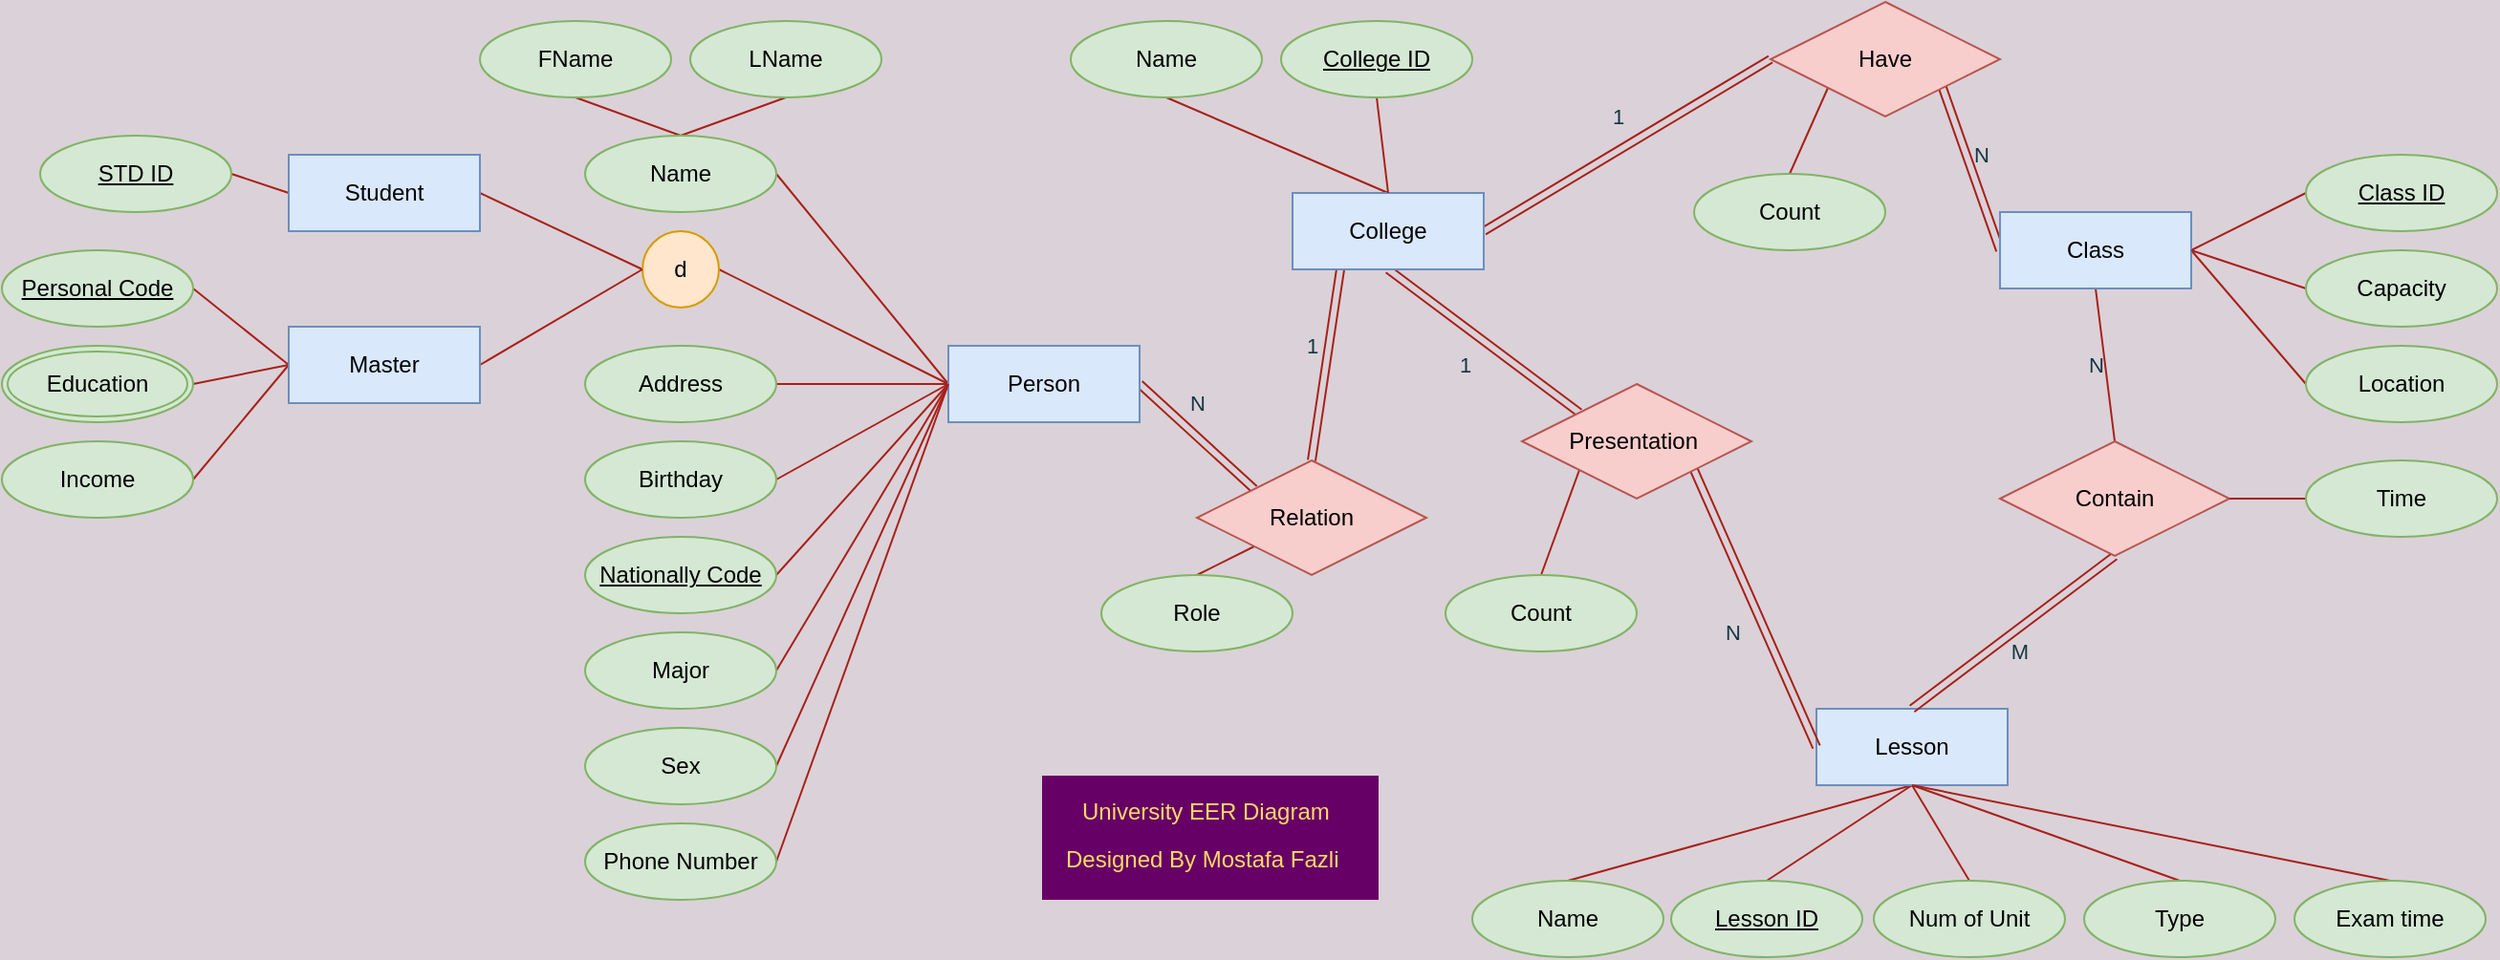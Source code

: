 <mxfile version="15.7.0" type="device"><diagram id="I3MzXULSjPt9uY02b-ZZ" name="Page-1"><mxGraphModel dx="1879" dy="1795" grid="1" gridSize="10" guides="1" tooltips="1" connect="1" arrows="1" fold="1" page="1" pageScale="1" pageWidth="827" pageHeight="1169" background="#DAD2D8" math="0" shadow="0"><root><mxCell id="0"/><mxCell id="1" parent="0"/><mxCell id="N5QyCOrdagogImImkg0M-12" style="rounded=0;orthogonalLoop=1;jettySize=auto;html=1;exitX=0;exitY=0.5;exitDx=0;exitDy=0;entryX=1;entryY=0.5;entryDx=0;entryDy=0;endArrow=none;endFill=0;strokeColor=#A8201A;fontColor=#143642;labelBackgroundColor=#DAD2D8;" parent="1" source="N5QyCOrdagogImImkg0M-1" target="N5QyCOrdagogImImkg0M-3" edge="1"><mxGeometry relative="1" as="geometry"/></mxCell><mxCell id="N5QyCOrdagogImImkg0M-13" style="edgeStyle=none;rounded=0;orthogonalLoop=1;jettySize=auto;html=1;exitX=0;exitY=0.5;exitDx=0;exitDy=0;entryX=1;entryY=0.5;entryDx=0;entryDy=0;endArrow=none;endFill=0;strokeColor=#A8201A;fontColor=#143642;labelBackgroundColor=#DAD2D8;" parent="1" source="N5QyCOrdagogImImkg0M-1" target="N5QyCOrdagogImImkg0M-6" edge="1"><mxGeometry relative="1" as="geometry"/></mxCell><mxCell id="N5QyCOrdagogImImkg0M-14" style="edgeStyle=none;rounded=0;orthogonalLoop=1;jettySize=auto;html=1;exitX=0;exitY=0.5;exitDx=0;exitDy=0;entryX=1;entryY=0.5;entryDx=0;entryDy=0;endArrow=none;endFill=0;strokeColor=#A8201A;fontColor=#143642;labelBackgroundColor=#DAD2D8;" parent="1" source="N5QyCOrdagogImImkg0M-1" target="N5QyCOrdagogImImkg0M-7" edge="1"><mxGeometry relative="1" as="geometry"/></mxCell><mxCell id="N5QyCOrdagogImImkg0M-15" style="edgeStyle=none;rounded=0;orthogonalLoop=1;jettySize=auto;html=1;exitX=0;exitY=0.5;exitDx=0;exitDy=0;entryX=1;entryY=0.5;entryDx=0;entryDy=0;endArrow=none;endFill=0;strokeColor=#A8201A;fontColor=#143642;labelBackgroundColor=#DAD2D8;" parent="1" source="N5QyCOrdagogImImkg0M-1" target="N5QyCOrdagogImImkg0M-8" edge="1"><mxGeometry relative="1" as="geometry"/></mxCell><mxCell id="N5QyCOrdagogImImkg0M-16" style="edgeStyle=none;rounded=0;orthogonalLoop=1;jettySize=auto;html=1;exitX=0;exitY=0.5;exitDx=0;exitDy=0;entryX=1;entryY=0.5;entryDx=0;entryDy=0;endArrow=none;endFill=0;strokeColor=#A8201A;fontColor=#143642;labelBackgroundColor=#DAD2D8;" parent="1" source="N5QyCOrdagogImImkg0M-1" target="N5QyCOrdagogImImkg0M-9" edge="1"><mxGeometry relative="1" as="geometry"/></mxCell><mxCell id="N5QyCOrdagogImImkg0M-18" style="edgeStyle=none;rounded=0;orthogonalLoop=1;jettySize=auto;html=1;exitX=0;exitY=0.5;exitDx=0;exitDy=0;entryX=1;entryY=0.5;entryDx=0;entryDy=0;endArrow=none;endFill=0;strokeColor=#A8201A;fontColor=#143642;labelBackgroundColor=#DAD2D8;" parent="1" source="N5QyCOrdagogImImkg0M-1" target="N5QyCOrdagogImImkg0M-10" edge="1"><mxGeometry relative="1" as="geometry"/></mxCell><mxCell id="N5QyCOrdagogImImkg0M-23" style="edgeStyle=none;rounded=0;orthogonalLoop=1;jettySize=auto;html=1;exitX=0;exitY=0.5;exitDx=0;exitDy=0;entryX=1;entryY=0.5;entryDx=0;entryDy=0;endArrow=none;endFill=0;strokeColor=#A8201A;fontColor=#143642;labelBackgroundColor=#DAD2D8;" parent="1" source="N5QyCOrdagogImImkg0M-1" target="N5QyCOrdagogImImkg0M-22" edge="1"><mxGeometry relative="1" as="geometry"/></mxCell><mxCell id="N5QyCOrdagogImImkg0M-62" value="N" style="edgeStyle=none;rounded=0;orthogonalLoop=1;jettySize=auto;html=1;exitX=1;exitY=0.5;exitDx=0;exitDy=0;entryX=0;entryY=0;entryDx=0;entryDy=0;endArrow=none;endFill=0;strokeColor=#A8201A;fontColor=#143642;shape=link;labelBackgroundColor=none;" parent="1" source="N5QyCOrdagogImImkg0M-1" target="N5QyCOrdagogImImkg0M-61" edge="1"><mxGeometry x="-0.291" y="13" relative="1" as="geometry"><mxPoint as="offset"/></mxGeometry></mxCell><mxCell id="N5QyCOrdagogImImkg0M-1" value="Person" style="whiteSpace=wrap;html=1;align=center;fillColor=#dae8fc;strokeColor=#6c8ebf;" parent="1" vertex="1"><mxGeometry x="140" y="120" width="100" height="40" as="geometry"/></mxCell><mxCell id="N5QyCOrdagogImImkg0M-41" value="N" style="edgeStyle=none;rounded=0;orthogonalLoop=1;jettySize=auto;html=1;exitX=0.5;exitY=1;exitDx=0;exitDy=0;entryX=0.5;entryY=0;entryDx=0;entryDy=0;endArrow=none;endFill=0;strokeColor=#A8201A;fontColor=#143642;labelBackgroundColor=none;" parent="1" source="N5QyCOrdagogImImkg0M-2" target="N5QyCOrdagogImImkg0M-40" edge="1"><mxGeometry x="-0.015" y="-5" relative="1" as="geometry"><mxPoint as="offset"/></mxGeometry></mxCell><mxCell id="N5QyCOrdagogImImkg0M-44" style="edgeStyle=none;rounded=0;orthogonalLoop=1;jettySize=auto;html=1;exitX=1;exitY=0.5;exitDx=0;exitDy=0;entryX=0;entryY=0.5;entryDx=0;entryDy=0;endArrow=none;endFill=0;strokeColor=#A8201A;fontColor=#143642;labelBackgroundColor=#DAD2D8;" parent="1" source="N5QyCOrdagogImImkg0M-2" target="N5QyCOrdagogImImkg0M-38" edge="1"><mxGeometry relative="1" as="geometry"/></mxCell><mxCell id="N5QyCOrdagogImImkg0M-70" style="rounded=1;sketch=0;orthogonalLoop=1;jettySize=auto;html=1;exitX=1;exitY=0.5;exitDx=0;exitDy=0;entryX=0;entryY=0.5;entryDx=0;entryDy=0;fontColor=#143642;strokeColor=#A8201A;fillColor=#FAE5C7;endArrow=none;endFill=0;labelBackgroundColor=#DAD2D8;" parent="1" source="N5QyCOrdagogImImkg0M-2" target="N5QyCOrdagogImImkg0M-69" edge="1"><mxGeometry relative="1" as="geometry"/></mxCell><mxCell id="N5QyCOrdagogImImkg0M-95" value="N" style="edgeStyle=none;shape=link;rounded=1;sketch=0;orthogonalLoop=1;jettySize=auto;html=1;exitX=0;exitY=0.5;exitDx=0;exitDy=0;entryX=1;entryY=1;entryDx=0;entryDy=0;fontColor=#143642;endArrow=none;endFill=0;strokeColor=#A8201A;fillColor=#FAE5C7;labelBackgroundColor=none;" parent="1" source="N5QyCOrdagogImImkg0M-2" target="N5QyCOrdagogImImkg0M-93" edge="1"><mxGeometry x="0.12" y="-7" relative="1" as="geometry"><mxPoint as="offset"/></mxGeometry></mxCell><mxCell id="N5QyCOrdagogImImkg0M-2" value="Class" style="whiteSpace=wrap;html=1;align=center;fillColor=#dae8fc;strokeColor=#6c8ebf;" parent="1" vertex="1"><mxGeometry x="690" y="50" width="100" height="40" as="geometry"/></mxCell><mxCell id="N5QyCOrdagogImImkg0M-20" style="edgeStyle=none;rounded=0;orthogonalLoop=1;jettySize=auto;html=1;exitX=0.5;exitY=0;exitDx=0;exitDy=0;entryX=0.5;entryY=1;entryDx=0;entryDy=0;endArrow=none;endFill=0;strokeColor=#A8201A;fontColor=#143642;labelBackgroundColor=#DAD2D8;" parent="1" source="N5QyCOrdagogImImkg0M-3" target="N5QyCOrdagogImImkg0M-4" edge="1"><mxGeometry relative="1" as="geometry"/></mxCell><mxCell id="N5QyCOrdagogImImkg0M-21" style="edgeStyle=none;rounded=0;orthogonalLoop=1;jettySize=auto;html=1;exitX=0.5;exitY=0;exitDx=0;exitDy=0;entryX=0.5;entryY=1;entryDx=0;entryDy=0;endArrow=none;endFill=0;strokeColor=#A8201A;fontColor=#143642;labelBackgroundColor=#DAD2D8;" parent="1" source="N5QyCOrdagogImImkg0M-3" target="N5QyCOrdagogImImkg0M-5" edge="1"><mxGeometry relative="1" as="geometry"/></mxCell><mxCell id="N5QyCOrdagogImImkg0M-3" value="Name" style="ellipse;whiteSpace=wrap;html=1;align=center;fillColor=#d5e8d4;strokeColor=#82b366;" parent="1" vertex="1"><mxGeometry x="-50" y="10" width="100" height="40" as="geometry"/></mxCell><mxCell id="N5QyCOrdagogImImkg0M-4" value="LName" style="ellipse;whiteSpace=wrap;html=1;align=center;fillColor=#d5e8d4;strokeColor=#82b366;" parent="1" vertex="1"><mxGeometry x="5" y="-50" width="100" height="40" as="geometry"/></mxCell><mxCell id="N5QyCOrdagogImImkg0M-5" value="FName" style="ellipse;whiteSpace=wrap;html=1;align=center;fillColor=#d5e8d4;strokeColor=#82b366;" parent="1" vertex="1"><mxGeometry x="-105" y="-50" width="100" height="40" as="geometry"/></mxCell><mxCell id="N5QyCOrdagogImImkg0M-6" value="Address" style="ellipse;whiteSpace=wrap;html=1;align=center;fillColor=#d5e8d4;strokeColor=#82b366;" parent="1" vertex="1"><mxGeometry x="-50" y="120" width="100" height="40" as="geometry"/></mxCell><mxCell id="N5QyCOrdagogImImkg0M-7" value="Birthday" style="ellipse;whiteSpace=wrap;html=1;align=center;fillColor=#d5e8d4;strokeColor=#82b366;" parent="1" vertex="1"><mxGeometry x="-50" y="170" width="100" height="40" as="geometry"/></mxCell><mxCell id="N5QyCOrdagogImImkg0M-8" value="Nationally Code" style="ellipse;whiteSpace=wrap;html=1;align=center;fontStyle=4;fillColor=#d5e8d4;strokeColor=#82b366;" parent="1" vertex="1"><mxGeometry x="-50" y="220" width="100" height="40" as="geometry"/></mxCell><mxCell id="N5QyCOrdagogImImkg0M-9" value="Major" style="ellipse;whiteSpace=wrap;html=1;align=center;fillColor=#d5e8d4;strokeColor=#82b366;" parent="1" vertex="1"><mxGeometry x="-50" y="270" width="100" height="40" as="geometry"/></mxCell><mxCell id="N5QyCOrdagogImImkg0M-10" value="Sex" style="ellipse;whiteSpace=wrap;html=1;align=center;fillColor=#d5e8d4;strokeColor=#82b366;" parent="1" vertex="1"><mxGeometry x="-50" y="320" width="100" height="40" as="geometry"/></mxCell><mxCell id="N5QyCOrdagogImImkg0M-19" style="edgeStyle=none;rounded=0;orthogonalLoop=1;jettySize=auto;html=1;exitX=1;exitY=0.5;exitDx=0;exitDy=0;entryX=0;entryY=0.5;entryDx=0;entryDy=0;endArrow=none;endFill=0;strokeColor=#A8201A;fontColor=#143642;labelBackgroundColor=#DAD2D8;" parent="1" source="N5QyCOrdagogImImkg0M-11" target="N5QyCOrdagogImImkg0M-1" edge="1"><mxGeometry relative="1" as="geometry"/></mxCell><mxCell id="N5QyCOrdagogImImkg0M-11" value="Phone Number" style="ellipse;whiteSpace=wrap;html=1;align=center;fillColor=#d5e8d4;strokeColor=#82b366;" parent="1" vertex="1"><mxGeometry x="-50" y="370" width="100" height="40" as="geometry"/></mxCell><mxCell id="N5QyCOrdagogImImkg0M-26" style="edgeStyle=none;rounded=0;orthogonalLoop=1;jettySize=auto;html=1;exitX=0;exitY=0.5;exitDx=0;exitDy=0;entryX=1;entryY=0.5;entryDx=0;entryDy=0;endArrow=none;endFill=0;strokeColor=#A8201A;fontColor=#143642;labelBackgroundColor=#DAD2D8;" parent="1" source="N5QyCOrdagogImImkg0M-22" target="N5QyCOrdagogImImkg0M-24" edge="1"><mxGeometry relative="1" as="geometry"/></mxCell><mxCell id="N5QyCOrdagogImImkg0M-22" value="d" style="ellipse;whiteSpace=wrap;html=1;align=center;fillColor=#ffe6cc;strokeColor=#d79b00;" parent="1" vertex="1"><mxGeometry x="-20" y="60" width="40" height="40" as="geometry"/></mxCell><mxCell id="N5QyCOrdagogImImkg0M-30" style="edgeStyle=none;rounded=0;orthogonalLoop=1;jettySize=auto;html=1;exitX=0;exitY=0.5;exitDx=0;exitDy=0;entryX=1;entryY=0.5;entryDx=0;entryDy=0;endArrow=none;endFill=0;strokeColor=#A8201A;fontColor=#143642;labelBackgroundColor=#DAD2D8;" parent="1" source="N5QyCOrdagogImImkg0M-24" target="N5QyCOrdagogImImkg0M-29" edge="1"><mxGeometry relative="1" as="geometry"/></mxCell><mxCell id="N5QyCOrdagogImImkg0M-24" value="Student" style="whiteSpace=wrap;html=1;align=center;fillColor=#dae8fc;strokeColor=#6c8ebf;" parent="1" vertex="1"><mxGeometry x="-205" y="20" width="100" height="40" as="geometry"/></mxCell><mxCell id="N5QyCOrdagogImImkg0M-27" style="edgeStyle=none;rounded=0;orthogonalLoop=1;jettySize=auto;html=1;exitX=1;exitY=0.5;exitDx=0;exitDy=0;entryX=0;entryY=0.5;entryDx=0;entryDy=0;endArrow=none;endFill=0;strokeColor=#A8201A;fontColor=#143642;labelBackgroundColor=#DAD2D8;" parent="1" source="N5QyCOrdagogImImkg0M-25" target="N5QyCOrdagogImImkg0M-22" edge="1"><mxGeometry relative="1" as="geometry"/></mxCell><mxCell id="N5QyCOrdagogImImkg0M-32" style="edgeStyle=none;rounded=0;orthogonalLoop=1;jettySize=auto;html=1;exitX=0;exitY=0.5;exitDx=0;exitDy=0;entryX=1;entryY=0.5;entryDx=0;entryDy=0;endArrow=none;endFill=0;strokeColor=#A8201A;fontColor=#143642;labelBackgroundColor=#DAD2D8;" parent="1" source="N5QyCOrdagogImImkg0M-25" target="N5QyCOrdagogImImkg0M-31" edge="1"><mxGeometry relative="1" as="geometry"/></mxCell><mxCell id="N5QyCOrdagogImImkg0M-35" style="edgeStyle=none;rounded=0;orthogonalLoop=1;jettySize=auto;html=1;exitX=0;exitY=0.5;exitDx=0;exitDy=0;entryX=1;entryY=0.5;entryDx=0;entryDy=0;endArrow=none;endFill=0;strokeColor=#A8201A;fontColor=#143642;labelBackgroundColor=#DAD2D8;" parent="1" source="N5QyCOrdagogImImkg0M-25" target="N5QyCOrdagogImImkg0M-34" edge="1"><mxGeometry relative="1" as="geometry"/></mxCell><mxCell id="N5QyCOrdagogImImkg0M-36" style="edgeStyle=none;rounded=0;orthogonalLoop=1;jettySize=auto;html=1;exitX=0;exitY=0.5;exitDx=0;exitDy=0;entryX=1;entryY=0.5;entryDx=0;entryDy=0;endArrow=none;endFill=0;strokeColor=#A8201A;fontColor=#143642;labelBackgroundColor=#DAD2D8;" parent="1" source="N5QyCOrdagogImImkg0M-25" target="N5QyCOrdagogImImkg0M-33" edge="1"><mxGeometry relative="1" as="geometry"/></mxCell><mxCell id="N5QyCOrdagogImImkg0M-25" value="Master" style="whiteSpace=wrap;html=1;align=center;fillColor=#dae8fc;strokeColor=#6c8ebf;" parent="1" vertex="1"><mxGeometry x="-205" y="110" width="100" height="40" as="geometry"/></mxCell><mxCell id="N5QyCOrdagogImImkg0M-29" value="STD ID" style="ellipse;whiteSpace=wrap;html=1;align=center;fontStyle=4;fillColor=#d5e8d4;strokeColor=#82b366;" parent="1" vertex="1"><mxGeometry x="-335" y="10" width="100" height="40" as="geometry"/></mxCell><mxCell id="N5QyCOrdagogImImkg0M-31" value="Personal Code" style="ellipse;whiteSpace=wrap;html=1;align=center;fontStyle=4;fillColor=#d5e8d4;strokeColor=#82b366;" parent="1" vertex="1"><mxGeometry x="-355" y="70" width="100" height="40" as="geometry"/></mxCell><mxCell id="N5QyCOrdagogImImkg0M-33" value="Income" style="ellipse;whiteSpace=wrap;html=1;align=center;fillColor=#d5e8d4;strokeColor=#82b366;" parent="1" vertex="1"><mxGeometry x="-355" y="170" width="100" height="40" as="geometry"/></mxCell><mxCell id="N5QyCOrdagogImImkg0M-34" value="Education" style="ellipse;shape=doubleEllipse;margin=3;whiteSpace=wrap;html=1;align=center;fillColor=#d5e8d4;strokeColor=#82b366;" parent="1" vertex="1"><mxGeometry x="-355" y="120" width="100" height="40" as="geometry"/></mxCell><mxCell id="N5QyCOrdagogImImkg0M-38" value="Class ID" style="ellipse;whiteSpace=wrap;html=1;align=center;fontStyle=4;fillColor=#d5e8d4;strokeColor=#82b366;" parent="1" vertex="1"><mxGeometry x="850" y="20" width="100" height="40" as="geometry"/></mxCell><mxCell id="N5QyCOrdagogImImkg0M-56" style="edgeStyle=none;rounded=0;orthogonalLoop=1;jettySize=auto;html=1;exitX=0.5;exitY=1;exitDx=0;exitDy=0;entryX=0.5;entryY=0;entryDx=0;entryDy=0;endArrow=none;endFill=0;strokeColor=#A8201A;fontColor=#143642;labelBackgroundColor=#DAD2D8;" parent="1" source="N5QyCOrdagogImImkg0M-39" target="N5QyCOrdagogImImkg0M-55" edge="1"><mxGeometry relative="1" as="geometry"/></mxCell><mxCell id="N5QyCOrdagogImImkg0M-57" style="edgeStyle=none;rounded=0;orthogonalLoop=1;jettySize=auto;html=1;exitX=0.5;exitY=1;exitDx=0;exitDy=0;entryX=0.5;entryY=0;entryDx=0;entryDy=0;endArrow=none;endFill=0;strokeColor=#A8201A;fontColor=#143642;labelBackgroundColor=#DAD2D8;" parent="1" source="N5QyCOrdagogImImkg0M-39" target="N5QyCOrdagogImImkg0M-45" edge="1"><mxGeometry relative="1" as="geometry"/></mxCell><mxCell id="N5QyCOrdagogImImkg0M-58" style="edgeStyle=none;rounded=0;orthogonalLoop=1;jettySize=auto;html=1;exitX=0.5;exitY=1;exitDx=0;exitDy=0;entryX=0.5;entryY=0;entryDx=0;entryDy=0;endArrow=none;endFill=0;strokeColor=#A8201A;fontColor=#143642;labelBackgroundColor=#DAD2D8;" parent="1" source="N5QyCOrdagogImImkg0M-39" target="N5QyCOrdagogImImkg0M-46" edge="1"><mxGeometry relative="1" as="geometry"/></mxCell><mxCell id="N5QyCOrdagogImImkg0M-59" style="edgeStyle=none;rounded=0;orthogonalLoop=1;jettySize=auto;html=1;exitX=0.5;exitY=1;exitDx=0;exitDy=0;entryX=0.5;entryY=0;entryDx=0;entryDy=0;endArrow=none;endFill=0;strokeColor=#A8201A;fontColor=#143642;labelBackgroundColor=#DAD2D8;" parent="1" source="N5QyCOrdagogImImkg0M-39" target="N5QyCOrdagogImImkg0M-47" edge="1"><mxGeometry relative="1" as="geometry"/></mxCell><mxCell id="N5QyCOrdagogImImkg0M-39" value="Lesson" style="whiteSpace=wrap;html=1;align=center;fillColor=#dae8fc;strokeColor=#6c8ebf;" parent="1" vertex="1"><mxGeometry x="594" y="310" width="100" height="40" as="geometry"/></mxCell><mxCell id="N5QyCOrdagogImImkg0M-42" value="M" style="edgeStyle=none;rounded=0;orthogonalLoop=1;jettySize=auto;html=1;exitX=0.5;exitY=1;exitDx=0;exitDy=0;entryX=0.5;entryY=0;entryDx=0;entryDy=0;endArrow=none;endFill=0;strokeColor=#A8201A;fontColor=#143642;shape=link;labelBackgroundColor=none;" parent="1" source="N5QyCOrdagogImImkg0M-40" target="N5QyCOrdagogImImkg0M-39" edge="1"><mxGeometry x="0.055" y="10" relative="1" as="geometry"><mxPoint as="offset"/></mxGeometry></mxCell><mxCell id="N5QyCOrdagogImImkg0M-40" value="Contain" style="shape=rhombus;perimeter=rhombusPerimeter;whiteSpace=wrap;html=1;align=center;fillColor=#f8cecc;strokeColor=#b85450;" parent="1" vertex="1"><mxGeometry x="690" y="170" width="120" height="60" as="geometry"/></mxCell><mxCell id="N5QyCOrdagogImImkg0M-45" value="Lesson ID" style="ellipse;whiteSpace=wrap;html=1;align=center;fontStyle=4;fillColor=#d5e8d4;strokeColor=#82b366;" parent="1" vertex="1"><mxGeometry x="518" y="400" width="100" height="40" as="geometry"/></mxCell><mxCell id="N5QyCOrdagogImImkg0M-46" value="Num of Unit" style="ellipse;whiteSpace=wrap;html=1;align=center;fillColor=#d5e8d4;strokeColor=#82b366;" parent="1" vertex="1"><mxGeometry x="624" y="400" width="100" height="40" as="geometry"/></mxCell><mxCell id="N5QyCOrdagogImImkg0M-47" value="Type" style="ellipse;whiteSpace=wrap;html=1;align=center;fillColor=#d5e8d4;strokeColor=#82b366;" parent="1" vertex="1"><mxGeometry x="734" y="400" width="100" height="40" as="geometry"/></mxCell><mxCell id="N5QyCOrdagogImImkg0M-68" style="rounded=1;sketch=0;orthogonalLoop=1;jettySize=auto;html=1;exitX=0;exitY=0.5;exitDx=0;exitDy=0;fontColor=#143642;strokeColor=#A8201A;fillColor=#FAE5C7;endArrow=none;endFill=0;entryX=1;entryY=0.5;entryDx=0;entryDy=0;labelBackgroundColor=#DAD2D8;" parent="1" source="N5QyCOrdagogImImkg0M-48" target="N5QyCOrdagogImImkg0M-2" edge="1"><mxGeometry relative="1" as="geometry"/></mxCell><mxCell id="N5QyCOrdagogImImkg0M-48" value="Capacity" style="ellipse;whiteSpace=wrap;html=1;align=center;fillColor=#d5e8d4;strokeColor=#82b366;" parent="1" vertex="1"><mxGeometry x="850" y="70" width="100" height="40" as="geometry"/></mxCell><mxCell id="N5QyCOrdagogImImkg0M-60" style="edgeStyle=none;rounded=0;orthogonalLoop=1;jettySize=auto;html=1;exitX=0.5;exitY=0;exitDx=0;exitDy=0;entryX=0.5;entryY=1;entryDx=0;entryDy=0;endArrow=none;endFill=0;strokeColor=#A8201A;fontColor=#143642;labelBackgroundColor=#DAD2D8;" parent="1" source="N5QyCOrdagogImImkg0M-49" target="N5QyCOrdagogImImkg0M-39" edge="1"><mxGeometry relative="1" as="geometry"/></mxCell><mxCell id="N5QyCOrdagogImImkg0M-49" value="Exam time" style="ellipse;whiteSpace=wrap;html=1;align=center;fillColor=#d5e8d4;strokeColor=#82b366;" parent="1" vertex="1"><mxGeometry x="844" y="400" width="100" height="40" as="geometry"/></mxCell><mxCell id="N5QyCOrdagogImImkg0M-52" style="edgeStyle=none;rounded=0;orthogonalLoop=1;jettySize=auto;html=1;exitX=0;exitY=0.5;exitDx=0;exitDy=0;entryX=1;entryY=0.5;entryDx=0;entryDy=0;endArrow=none;endFill=0;strokeColor=#A8201A;fontColor=#143642;labelBackgroundColor=#DAD2D8;" parent="1" source="N5QyCOrdagogImImkg0M-50" target="N5QyCOrdagogImImkg0M-40" edge="1"><mxGeometry relative="1" as="geometry"/></mxCell><mxCell id="N5QyCOrdagogImImkg0M-50" value="Time" style="ellipse;whiteSpace=wrap;html=1;align=center;fillColor=#d5e8d4;strokeColor=#82b366;" parent="1" vertex="1"><mxGeometry x="850" y="180" width="100" height="40" as="geometry"/></mxCell><mxCell id="N5QyCOrdagogImImkg0M-55" value="Name" style="ellipse;whiteSpace=wrap;html=1;align=center;fillColor=#d5e8d4;strokeColor=#82b366;" parent="1" vertex="1"><mxGeometry x="414" y="400" width="100" height="40" as="geometry"/></mxCell><mxCell id="N5QyCOrdagogImImkg0M-65" style="edgeStyle=none;rounded=0;orthogonalLoop=1;jettySize=auto;html=1;exitX=0;exitY=1;exitDx=0;exitDy=0;entryX=0.5;entryY=0;entryDx=0;entryDy=0;endArrow=none;endFill=0;strokeColor=#A8201A;fontColor=#143642;labelBackgroundColor=#DAD2D8;" parent="1" source="N5QyCOrdagogImImkg0M-61" target="N5QyCOrdagogImImkg0M-64" edge="1"><mxGeometry relative="1" as="geometry"/></mxCell><mxCell id="N5QyCOrdagogImImkg0M-61" value="Relation" style="shape=rhombus;perimeter=rhombusPerimeter;whiteSpace=wrap;html=1;align=center;fillColor=#f8cecc;strokeColor=#b85450;" parent="1" vertex="1"><mxGeometry x="270" y="180" width="120" height="60" as="geometry"/></mxCell><mxCell id="N5QyCOrdagogImImkg0M-64" value="Role" style="ellipse;whiteSpace=wrap;html=1;align=center;fillColor=#d5e8d4;strokeColor=#82b366;" parent="1" vertex="1"><mxGeometry x="220" y="240" width="100" height="40" as="geometry"/></mxCell><mxCell id="N5QyCOrdagogImImkg0M-69" value="Location" style="ellipse;whiteSpace=wrap;html=1;align=center;fillColor=#d5e8d4;strokeColor=#82b366;" parent="1" vertex="1"><mxGeometry x="850" y="120" width="100" height="40" as="geometry"/></mxCell><mxCell id="N5QyCOrdagogImImkg0M-86" value="1" style="edgeStyle=none;rounded=1;sketch=0;orthogonalLoop=1;jettySize=auto;html=1;exitX=0.25;exitY=1;exitDx=0;exitDy=0;fontColor=#143642;endArrow=none;endFill=0;strokeColor=#A8201A;fillColor=#FAE5C7;labelBackgroundColor=none;shape=link;" parent="1" source="N5QyCOrdagogImImkg0M-78" edge="1"><mxGeometry x="-0.174" y="-9" relative="1" as="geometry"><mxPoint x="330" y="180" as="targetPoint"/><mxPoint as="offset"/></mxGeometry></mxCell><mxCell id="N5QyCOrdagogImImkg0M-90" value="1" style="edgeStyle=none;rounded=1;sketch=0;orthogonalLoop=1;jettySize=auto;html=1;exitX=0.5;exitY=1;exitDx=0;exitDy=0;entryX=0;entryY=0;entryDx=0;entryDy=0;fontColor=#143642;endArrow=none;endFill=0;strokeColor=#A8201A;fillColor=#FAE5C7;labelBackgroundColor=none;shape=link;" parent="1" source="N5QyCOrdagogImImkg0M-78" target="N5QyCOrdagogImImkg0M-89" edge="1"><mxGeometry x="-0.008" y="-16" relative="1" as="geometry"><mxPoint as="offset"/></mxGeometry></mxCell><mxCell id="N5QyCOrdagogImImkg0M-94" value="1" style="edgeStyle=none;rounded=1;sketch=0;orthogonalLoop=1;jettySize=auto;html=1;exitX=1;exitY=0.5;exitDx=0;exitDy=0;fontColor=#143642;endArrow=none;endFill=0;strokeColor=#A8201A;fillColor=#FAE5C7;shape=link;labelBackgroundColor=none;entryX=0;entryY=0.5;entryDx=0;entryDy=0;" parent="1" source="N5QyCOrdagogImImkg0M-78" target="N5QyCOrdagogImImkg0M-93" edge="1"><mxGeometry x="0.039" y="15" relative="1" as="geometry"><mxPoint as="offset"/></mxGeometry></mxCell><mxCell id="3WX5udngNbU7jrP1VEo8-2" style="rounded=0;orthogonalLoop=1;jettySize=auto;html=1;exitX=0.5;exitY=0;exitDx=0;exitDy=0;entryX=0.5;entryY=1;entryDx=0;entryDy=0;labelBackgroundColor=none;fontColor=#143642;strokeColor=#A8201A;endArrow=none;endFill=0;fillColor=#FAE5C7;" edge="1" parent="1" source="N5QyCOrdagogImImkg0M-78" target="3WX5udngNbU7jrP1VEo8-1"><mxGeometry relative="1" as="geometry"/></mxCell><mxCell id="N5QyCOrdagogImImkg0M-78" value="College" style="whiteSpace=wrap;html=1;align=center;fillColor=#dae8fc;strokeColor=#6c8ebf;" parent="1" vertex="1"><mxGeometry x="320" y="40" width="100" height="40" as="geometry"/></mxCell><mxCell id="N5QyCOrdagogImImkg0M-92" value="N" style="edgeStyle=none;rounded=1;sketch=0;orthogonalLoop=1;jettySize=auto;html=1;exitX=1;exitY=1;exitDx=0;exitDy=0;entryX=0;entryY=0.5;entryDx=0;entryDy=0;fontColor=#143642;endArrow=none;endFill=0;strokeColor=#A8201A;fillColor=#FAE5C7;shape=link;labelBackgroundColor=none;" parent="1" source="N5QyCOrdagogImImkg0M-89" target="N5QyCOrdagogImImkg0M-39" edge="1"><mxGeometry x="0.083" y="-16" relative="1" as="geometry"><mxPoint x="580" y="210" as="sourcePoint"/><mxPoint as="offset"/></mxGeometry></mxCell><mxCell id="3WX5udngNbU7jrP1VEo8-8" style="edgeStyle=none;rounded=0;orthogonalLoop=1;jettySize=auto;html=1;exitX=0;exitY=1;exitDx=0;exitDy=0;entryX=0.5;entryY=0;entryDx=0;entryDy=0;labelBackgroundColor=none;fontColor=#143642;endArrow=none;endFill=0;strokeColor=#A8201A;" edge="1" parent="1" source="N5QyCOrdagogImImkg0M-89" target="3WX5udngNbU7jrP1VEo8-7"><mxGeometry relative="1" as="geometry"/></mxCell><mxCell id="N5QyCOrdagogImImkg0M-89" value="Presentation&amp;nbsp;" style="shape=rhombus;perimeter=rhombusPerimeter;whiteSpace=wrap;html=1;align=center;fillColor=#f8cecc;strokeColor=#b85450;" parent="1" vertex="1"><mxGeometry x="440" y="140" width="120" height="60" as="geometry"/></mxCell><mxCell id="3WX5udngNbU7jrP1VEo8-9" style="rounded=1;sketch=0;orthogonalLoop=1;jettySize=auto;html=1;exitX=0;exitY=1;exitDx=0;exitDy=0;entryX=0.5;entryY=0;entryDx=0;entryDy=0;fontColor=#143642;strokeColor=#A8201A;fillColor=#FAE5C7;endArrow=none;endFill=0;" edge="1" parent="1" source="N5QyCOrdagogImImkg0M-93" target="3WX5udngNbU7jrP1VEo8-6"><mxGeometry relative="1" as="geometry"/></mxCell><mxCell id="N5QyCOrdagogImImkg0M-93" value="Have" style="shape=rhombus;perimeter=rhombusPerimeter;whiteSpace=wrap;html=1;align=center;fillColor=#f8cecc;strokeColor=#b85450;" parent="1" vertex="1"><mxGeometry x="570" y="-60" width="120" height="60" as="geometry"/></mxCell><mxCell id="3WX5udngNbU7jrP1VEo8-1" value="Name" style="ellipse;whiteSpace=wrap;html=1;align=center;fillColor=#d5e8d4;strokeColor=#82b366;" vertex="1" parent="1"><mxGeometry x="204" y="-50" width="100" height="40" as="geometry"/></mxCell><mxCell id="3WX5udngNbU7jrP1VEo8-5" style="edgeStyle=none;rounded=0;orthogonalLoop=1;jettySize=auto;html=1;exitX=0.5;exitY=1;exitDx=0;exitDy=0;entryX=0.5;entryY=0;entryDx=0;entryDy=0;labelBackgroundColor=none;fontColor=#143642;endArrow=none;endFill=0;strokeColor=#A8201A;" edge="1" parent="1" source="3WX5udngNbU7jrP1VEo8-4" target="N5QyCOrdagogImImkg0M-78"><mxGeometry relative="1" as="geometry"/></mxCell><mxCell id="3WX5udngNbU7jrP1VEo8-4" value="College ID" style="ellipse;whiteSpace=wrap;html=1;align=center;fontStyle=4;fillColor=#d5e8d4;strokeColor=#82b366;" vertex="1" parent="1"><mxGeometry x="314" y="-50" width="100" height="40" as="geometry"/></mxCell><mxCell id="3WX5udngNbU7jrP1VEo8-6" value="Count" style="ellipse;whiteSpace=wrap;html=1;align=center;fillColor=#d5e8d4;strokeColor=#82b366;" vertex="1" parent="1"><mxGeometry x="530" y="30" width="100" height="40" as="geometry"/></mxCell><mxCell id="3WX5udngNbU7jrP1VEo8-7" value="Count" style="ellipse;whiteSpace=wrap;html=1;align=center;fillColor=#d5e8d4;strokeColor=#82b366;" vertex="1" parent="1"><mxGeometry x="400" y="240" width="100" height="40" as="geometry"/></mxCell><mxCell id="3WX5udngNbU7jrP1VEo8-12" value="" style="rounded=0;whiteSpace=wrap;html=1;sketch=0;fontColor=#143642;strokeColor=none;fillColor=#660066;" vertex="1" parent="1"><mxGeometry x="189" y="345" width="176" height="65" as="geometry"/></mxCell><mxCell id="3WX5udngNbU7jrP1VEo8-11" value="Designed By Mostafa Fazli" style="text;strokeColor=none;fillColor=none;spacingLeft=4;spacingRight=4;overflow=hidden;rotatable=0;points=[[0,0.5],[1,0.5]];portConstraint=eastwest;fontSize=12;rounded=0;sketch=0;fontColor=#FFD966;" vertex="1" parent="1"><mxGeometry x="195.5" y="375" width="163" height="30" as="geometry"/></mxCell><mxCell id="3WX5udngNbU7jrP1VEo8-10" value="University EER Diagram" style="text;strokeColor=none;fillColor=none;spacingLeft=4;spacingRight=4;overflow=hidden;rotatable=0;points=[[0,0.5],[1,0.5]];portConstraint=eastwest;fontSize=12;rounded=0;sketch=0;fontColor=#FFD966;" vertex="1" parent="1"><mxGeometry x="204" y="350" width="146" height="30" as="geometry"/></mxCell></root></mxGraphModel></diagram></mxfile>